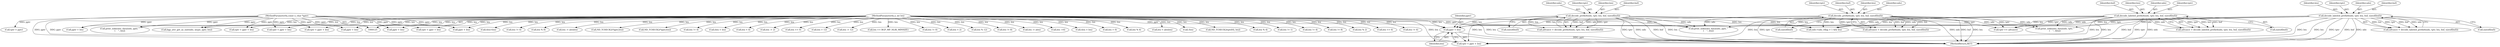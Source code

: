 digraph "0_tcpdump_13d52e9c0e7caf7e6325b0051bc90a49968be67f@pointer" {
"1001169" [label="(Call,pptr + len)"];
"1000128" [label="(MethodParameterIn,const u_char *pptr)"];
"1001430" [label="(Call,decode_labeled_prefix6(ndo, tptr, len, buf, sizeof(buf)))"];
"1001222" [label="(Call,decode_labeled_prefix4(ndo, tptr, len, buf, sizeof(buf)))"];
"1001390" [label="(Call,decode_prefix6(ndo, tptr, len, buf, sizeof(buf)))"];
"1001182" [label="(Call,decode_prefix4(ndo, tptr, len, buf, sizeof(buf)))"];
"1000129" [label="(MethodParameterIn,u_int len)"];
"1002834" [label="(Call,len > 0)"];
"1001428" [label="(Call,advance = decode_labeled_prefix6(ndo, tptr, len, buf, sizeof(buf)))"];
"1000573" [label="(Call,len % 4)"];
"1002719" [label="(Call,len < alenlen)"];
"1001623" [label="(Call,tptr = pptr + len)"];
"1002890" [label="(Call,print_unknown_data(ndo, pptr, \"\n\t    \", len))"];
"1001180" [label="(Call,advance = decode_prefix4(ndo, tptr, len, buf, sizeof(buf)))"];
"1000190" [label="(Call,!len)"];
"1000385" [label="(Call,ND_TCHECK2(tptr[0], len))"];
"1000471" [label="(Call,len % 4)"];
"1001693" [label="(Call,pptr + len)"];
"1000153" [label="(Call,len != 1)"];
"1000548" [label="(Call,len != 4)"];
"1001433" [label="(Identifier,len)"];
"1000376" [label="(Call,len != 8)"];
"1001183" [label="(Identifier,ndo)"];
"1000180" [label="(Call,len % 2)"];
"1000391" [label="(Call,len == 6)"];
"1000373" [label="(Call,len != 6)"];
"1000145" [label="(Call,tlen=len)"];
"1000129" [label="(MethodParameterIn,u_int len)"];
"1000142" [label="(Call,tptr = pptr)"];
"1001167" [label="(Call,tptr < pptr + len)"];
"1000206" [label="(Call,tptr < pptr + len)"];
"1000338" [label="(Call,len != 4)"];
"1002121" [label="(Call,pptr + len)"];
"1001625" [label="(Call,pptr + len)"];
"1001226" [label="(Identifier,buf)"];
"1001225" [label="(Identifier,len)"];
"1001392" [label="(Identifier,tptr)"];
"1001171" [label="(Identifier,len)"];
"1001169" [label="(Call,pptr + len)"];
"1002136" [label="(Call,len % 8)"];
"1001182" [label="(Call,decode_prefix4(ndo, tptr, len, buf, sizeof(buf)))"];
"1002731" [label="(Call,len -= alenlen)"];
"1001430" [label="(Call,decode_labeled_prefix6(ndo, tptr, len, buf, sizeof(buf)))"];
"1000200" [label="(Call,bgp_attr_get_as_size(ndo, atype, pptr, len))"];
"1001184" [label="(Identifier,tptr)"];
"1002119" [label="(Call,tptr = pptr + len)"];
"1002909" [label="(Call,print_unknown_data(ndo, pptr, \"\n\t    \", len))"];
"1002919" [label="(MethodReturn,RET)"];
"1001691" [label="(Call,tptr < pptr + len)"];
"1001432" [label="(Identifier,tptr)"];
"1001227" [label="(Call,sizeof(buf))"];
"1001223" [label="(Identifier,ndo)"];
"1002874" [label="(Call,ND_TCHECK2(*pptr,len))"];
"1002905" [label="(Call,ND_TCHECK2(*pptr,len))"];
"1000128" [label="(MethodParameterIn,const u_char *pptr)"];
"1001170" [label="(Identifier,pptr)"];
"1001615" [label="(Call,print_unknown_data(ndo, tptr, \"\n\t    \", tlen))"];
"1001394" [label="(Identifier,buf)"];
"1000208" [label="(Call,pptr + len)"];
"1000312" [label="(Call,len != 4)"];
"1001435" [label="(Call,sizeof(buf))"];
"1002562" [label="(Call,tlen = len)"];
"1002897" [label="(Call,ndo->ndo_vflag > 1 && len)"];
"1002654" [label="(Call,len < 4)"];
"1001431" [label="(Identifier,ndo)"];
"1001395" [label="(Call,sizeof(buf))"];
"1001393" [label="(Identifier,len)"];
"1001390" [label="(Call,decode_prefix6(ndo, tptr, len, buf, sizeof(buf)))"];
"1001187" [label="(Call,sizeof(buf))"];
"1002705" [label="(Call,len -= 2)"];
"1002817" [label="(Call,len == 0)"];
"1002861" [label="(Call,len > 12)"];
"1002869" [label="(Call,len -= 12)"];
"1001680" [label="(Call,len == BGP_MP_NLRI_MINSIZE)"];
"1001634" [label="(Call,tptr += advance)"];
"1001220" [label="(Call,advance = decode_labeled_prefix4(ndo, tptr, len, buf, sizeof(buf)))"];
"1001185" [label="(Identifier,len)"];
"1001391" [label="(Identifier,ndo)"];
"1001224" [label="(Identifier,tptr)"];
"1000362" [label="(Call,len != 0)"];
"1002688" [label="(Call,len < 2)"];
"1001388" [label="(Call,advance = decode_prefix6(ndo, tptr, len, buf, sizeof(buf)))"];
"1002820" [label="(Call,len % 12)"];
"1001186" [label="(Identifier,buf)"];
"1000436" [label="(Call,len != 8)"];
"1002810" [label="(Call,len -= alen)"];
"1001434" [label="(Identifier,buf)"];
"1002673" [label="(Call,len -=4)"];
"1002410" [label="(Call,tlen = len)"];
"1001222" [label="(Call,decode_labeled_prefix4(ndo, tptr, len, buf, sizeof(buf)))"];
"1001169" -> "1001167"  [label="AST: "];
"1001169" -> "1001171"  [label="CFG: "];
"1001170" -> "1001169"  [label="AST: "];
"1001171" -> "1001169"  [label="AST: "];
"1001167" -> "1001169"  [label="CFG: "];
"1001169" -> "1002919"  [label="DDG: pptr"];
"1000128" -> "1001169"  [label="DDG: pptr"];
"1001430" -> "1001169"  [label="DDG: len"];
"1001222" -> "1001169"  [label="DDG: len"];
"1001390" -> "1001169"  [label="DDG: len"];
"1001182" -> "1001169"  [label="DDG: len"];
"1000129" -> "1001169"  [label="DDG: len"];
"1000128" -> "1000125"  [label="AST: "];
"1000128" -> "1002919"  [label="DDG: pptr"];
"1000128" -> "1000142"  [label="DDG: pptr"];
"1000128" -> "1000200"  [label="DDG: pptr"];
"1000128" -> "1000206"  [label="DDG: pptr"];
"1000128" -> "1000208"  [label="DDG: pptr"];
"1000128" -> "1001167"  [label="DDG: pptr"];
"1000128" -> "1001623"  [label="DDG: pptr"];
"1000128" -> "1001625"  [label="DDG: pptr"];
"1000128" -> "1001691"  [label="DDG: pptr"];
"1000128" -> "1001693"  [label="DDG: pptr"];
"1000128" -> "1002119"  [label="DDG: pptr"];
"1000128" -> "1002121"  [label="DDG: pptr"];
"1000128" -> "1002890"  [label="DDG: pptr"];
"1000128" -> "1002909"  [label="DDG: pptr"];
"1001430" -> "1001428"  [label="AST: "];
"1001430" -> "1001435"  [label="CFG: "];
"1001431" -> "1001430"  [label="AST: "];
"1001432" -> "1001430"  [label="AST: "];
"1001433" -> "1001430"  [label="AST: "];
"1001434" -> "1001430"  [label="AST: "];
"1001435" -> "1001430"  [label="AST: "];
"1001428" -> "1001430"  [label="CFG: "];
"1001430" -> "1002919"  [label="DDG: len"];
"1001430" -> "1002919"  [label="DDG: tptr"];
"1001430" -> "1002919"  [label="DDG: buf"];
"1001430" -> "1002919"  [label="DDG: ndo"];
"1001430" -> "1001167"  [label="DDG: len"];
"1001430" -> "1001428"  [label="DDG: len"];
"1001430" -> "1001428"  [label="DDG: tptr"];
"1001430" -> "1001428"  [label="DDG: buf"];
"1001430" -> "1001428"  [label="DDG: ndo"];
"1001430" -> "1001615"  [label="DDG: ndo"];
"1001430" -> "1001634"  [label="DDG: tptr"];
"1001430" -> "1002897"  [label="DDG: len"];
"1001430" -> "1002909"  [label="DDG: ndo"];
"1001222" -> "1001220"  [label="AST: "];
"1001222" -> "1001227"  [label="CFG: "];
"1001223" -> "1001222"  [label="AST: "];
"1001224" -> "1001222"  [label="AST: "];
"1001225" -> "1001222"  [label="AST: "];
"1001226" -> "1001222"  [label="AST: "];
"1001227" -> "1001222"  [label="AST: "];
"1001220" -> "1001222"  [label="CFG: "];
"1001222" -> "1002919"  [label="DDG: ndo"];
"1001222" -> "1002919"  [label="DDG: len"];
"1001222" -> "1002919"  [label="DDG: buf"];
"1001222" -> "1002919"  [label="DDG: tptr"];
"1001222" -> "1001167"  [label="DDG: len"];
"1001222" -> "1001220"  [label="DDG: tptr"];
"1001222" -> "1001220"  [label="DDG: len"];
"1001222" -> "1001220"  [label="DDG: buf"];
"1001222" -> "1001220"  [label="DDG: ndo"];
"1001222" -> "1001615"  [label="DDG: ndo"];
"1001222" -> "1001634"  [label="DDG: tptr"];
"1001222" -> "1002897"  [label="DDG: len"];
"1001222" -> "1002909"  [label="DDG: ndo"];
"1001390" -> "1001388"  [label="AST: "];
"1001390" -> "1001395"  [label="CFG: "];
"1001391" -> "1001390"  [label="AST: "];
"1001392" -> "1001390"  [label="AST: "];
"1001393" -> "1001390"  [label="AST: "];
"1001394" -> "1001390"  [label="AST: "];
"1001395" -> "1001390"  [label="AST: "];
"1001388" -> "1001390"  [label="CFG: "];
"1001390" -> "1002919"  [label="DDG: len"];
"1001390" -> "1002919"  [label="DDG: tptr"];
"1001390" -> "1002919"  [label="DDG: buf"];
"1001390" -> "1002919"  [label="DDG: ndo"];
"1001390" -> "1001167"  [label="DDG: len"];
"1001390" -> "1001388"  [label="DDG: buf"];
"1001390" -> "1001388"  [label="DDG: ndo"];
"1001390" -> "1001388"  [label="DDG: len"];
"1001390" -> "1001388"  [label="DDG: tptr"];
"1001390" -> "1001615"  [label="DDG: ndo"];
"1001390" -> "1001634"  [label="DDG: tptr"];
"1001390" -> "1002897"  [label="DDG: len"];
"1001390" -> "1002909"  [label="DDG: ndo"];
"1001182" -> "1001180"  [label="AST: "];
"1001182" -> "1001187"  [label="CFG: "];
"1001183" -> "1001182"  [label="AST: "];
"1001184" -> "1001182"  [label="AST: "];
"1001185" -> "1001182"  [label="AST: "];
"1001186" -> "1001182"  [label="AST: "];
"1001187" -> "1001182"  [label="AST: "];
"1001180" -> "1001182"  [label="CFG: "];
"1001182" -> "1002919"  [label="DDG: buf"];
"1001182" -> "1002919"  [label="DDG: len"];
"1001182" -> "1002919"  [label="DDG: tptr"];
"1001182" -> "1002919"  [label="DDG: ndo"];
"1001182" -> "1001167"  [label="DDG: len"];
"1001182" -> "1001180"  [label="DDG: buf"];
"1001182" -> "1001180"  [label="DDG: ndo"];
"1001182" -> "1001180"  [label="DDG: tptr"];
"1001182" -> "1001180"  [label="DDG: len"];
"1001182" -> "1001615"  [label="DDG: ndo"];
"1001182" -> "1001634"  [label="DDG: tptr"];
"1001182" -> "1002897"  [label="DDG: len"];
"1001182" -> "1002909"  [label="DDG: ndo"];
"1000129" -> "1000125"  [label="AST: "];
"1000129" -> "1002919"  [label="DDG: len"];
"1000129" -> "1000145"  [label="DDG: len"];
"1000129" -> "1000153"  [label="DDG: len"];
"1000129" -> "1000180"  [label="DDG: len"];
"1000129" -> "1000190"  [label="DDG: len"];
"1000129" -> "1000200"  [label="DDG: len"];
"1000129" -> "1000206"  [label="DDG: len"];
"1000129" -> "1000208"  [label="DDG: len"];
"1000129" -> "1000312"  [label="DDG: len"];
"1000129" -> "1000338"  [label="DDG: len"];
"1000129" -> "1000362"  [label="DDG: len"];
"1000129" -> "1000373"  [label="DDG: len"];
"1000129" -> "1000376"  [label="DDG: len"];
"1000129" -> "1000385"  [label="DDG: len"];
"1000129" -> "1000391"  [label="DDG: len"];
"1000129" -> "1000436"  [label="DDG: len"];
"1000129" -> "1000471"  [label="DDG: len"];
"1000129" -> "1000548"  [label="DDG: len"];
"1000129" -> "1000573"  [label="DDG: len"];
"1000129" -> "1001167"  [label="DDG: len"];
"1000129" -> "1001623"  [label="DDG: len"];
"1000129" -> "1001625"  [label="DDG: len"];
"1000129" -> "1001680"  [label="DDG: len"];
"1000129" -> "1001691"  [label="DDG: len"];
"1000129" -> "1001693"  [label="DDG: len"];
"1000129" -> "1002119"  [label="DDG: len"];
"1000129" -> "1002121"  [label="DDG: len"];
"1000129" -> "1002136"  [label="DDG: len"];
"1000129" -> "1002410"  [label="DDG: len"];
"1000129" -> "1002562"  [label="DDG: len"];
"1000129" -> "1002654"  [label="DDG: len"];
"1000129" -> "1002673"  [label="DDG: len"];
"1000129" -> "1002688"  [label="DDG: len"];
"1000129" -> "1002705"  [label="DDG: len"];
"1000129" -> "1002719"  [label="DDG: len"];
"1000129" -> "1002731"  [label="DDG: len"];
"1000129" -> "1002810"  [label="DDG: len"];
"1000129" -> "1002817"  [label="DDG: len"];
"1000129" -> "1002820"  [label="DDG: len"];
"1000129" -> "1002834"  [label="DDG: len"];
"1000129" -> "1002861"  [label="DDG: len"];
"1000129" -> "1002869"  [label="DDG: len"];
"1000129" -> "1002874"  [label="DDG: len"];
"1000129" -> "1002890"  [label="DDG: len"];
"1000129" -> "1002897"  [label="DDG: len"];
"1000129" -> "1002905"  [label="DDG: len"];
"1000129" -> "1002909"  [label="DDG: len"];
}
